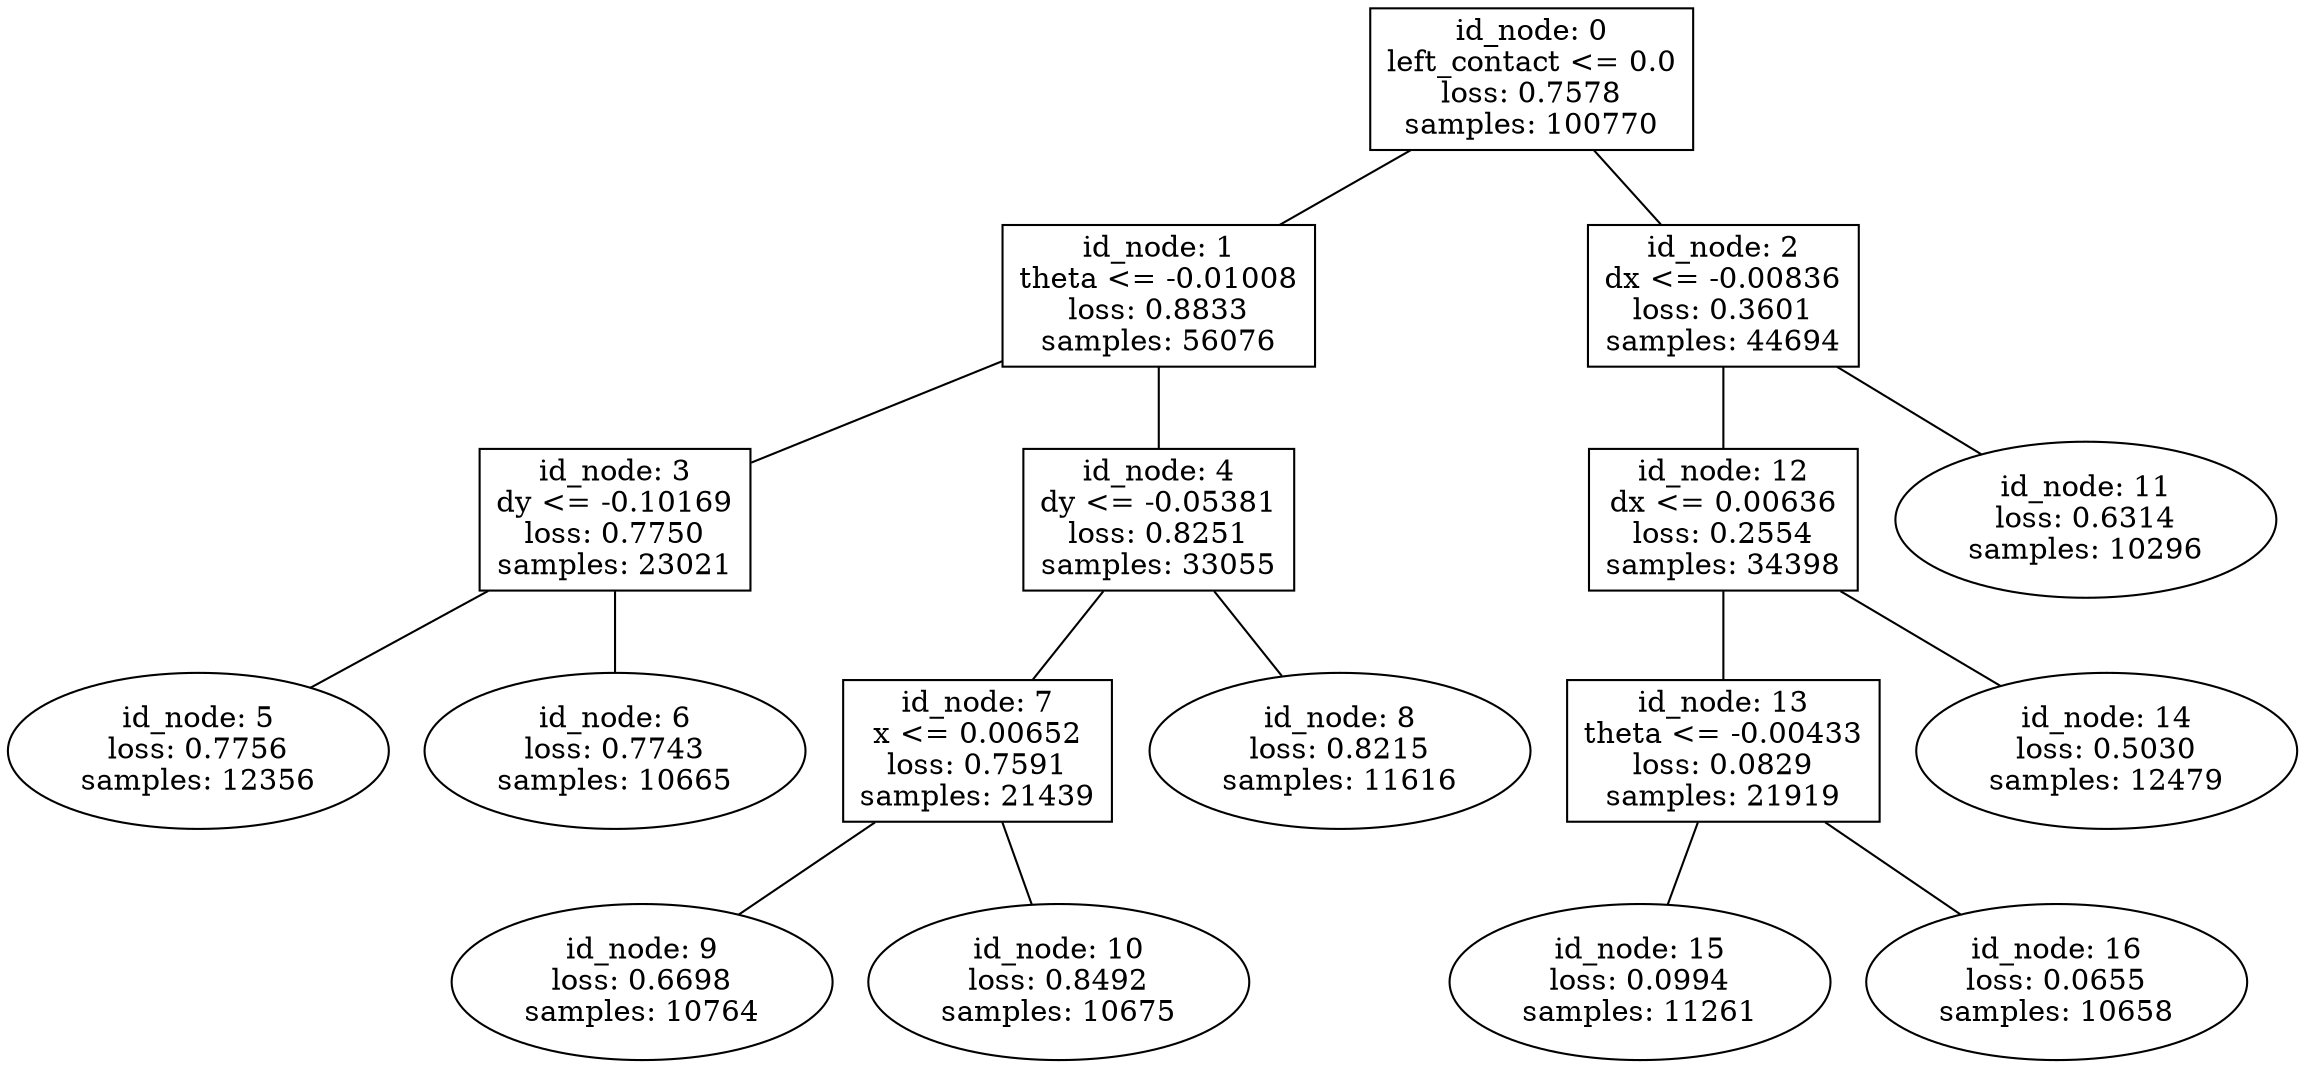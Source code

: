 graph linear_tree {
0 [label="id_node: 0\nleft_contact <= 0.0\nloss: 0.7578\nsamples: 100770", shape=rectangle];
1 [label="id_node: 1\ntheta <= -0.01008\nloss: 0.8833\nsamples: 56076", shape=rectangle];
2 [label="id_node: 2\ndx <= -0.00836\nloss: 0.3601\nsamples: 44694", shape=rectangle];
3 [label="id_node: 3\ndy <= -0.10169\nloss: 0.7750\nsamples: 23021", shape=rectangle];
4 [label="id_node: 4\ndy <= -0.05381\nloss: 0.8251\nsamples: 33055", shape=rectangle];
7 [label="id_node: 7\nx <= 0.00652\nloss: 0.7591\nsamples: 21439", shape=rectangle];
12 [label="id_node: 12\ndx <= 0.00636\nloss: 0.2554\nsamples: 34398", shape=rectangle];
13 [label="id_node: 13\ntheta <= -0.00433\nloss: 0.0829\nsamples: 21919", shape=rectangle];
5 [label="id_node: 5\nloss: 0.7756\nsamples: 12356"];
6 [label="id_node: 6\nloss: 0.7743\nsamples: 10665"];
9 [label="id_node: 9\nloss: 0.6698\nsamples: 10764"];
10 [label="id_node: 10\nloss: 0.8492\nsamples: 10675"];
8 [label="id_node: 8\nloss: 0.8215\nsamples: 11616"];
11 [label="id_node: 11\nloss: 0.6314\nsamples: 10296"];
15 [label="id_node: 15\nloss: 0.0994\nsamples: 11261"];
16 [label="id_node: 16\nloss: 0.0655\nsamples: 10658"];
14 [label="id_node: 14\nloss: 0.5030\nsamples: 12479"];
0 -- 1;
0 -- 2;
1 -- 3;
1 -- 4;
2 -- 11;
2 -- 12;
3 -- 5;
3 -- 6;
4 -- 7;
4 -- 8;
7 -- 9;
7 -- 10;
12 -- 13;
12 -- 14;
13 -- 15;
13 -- 16;
}
